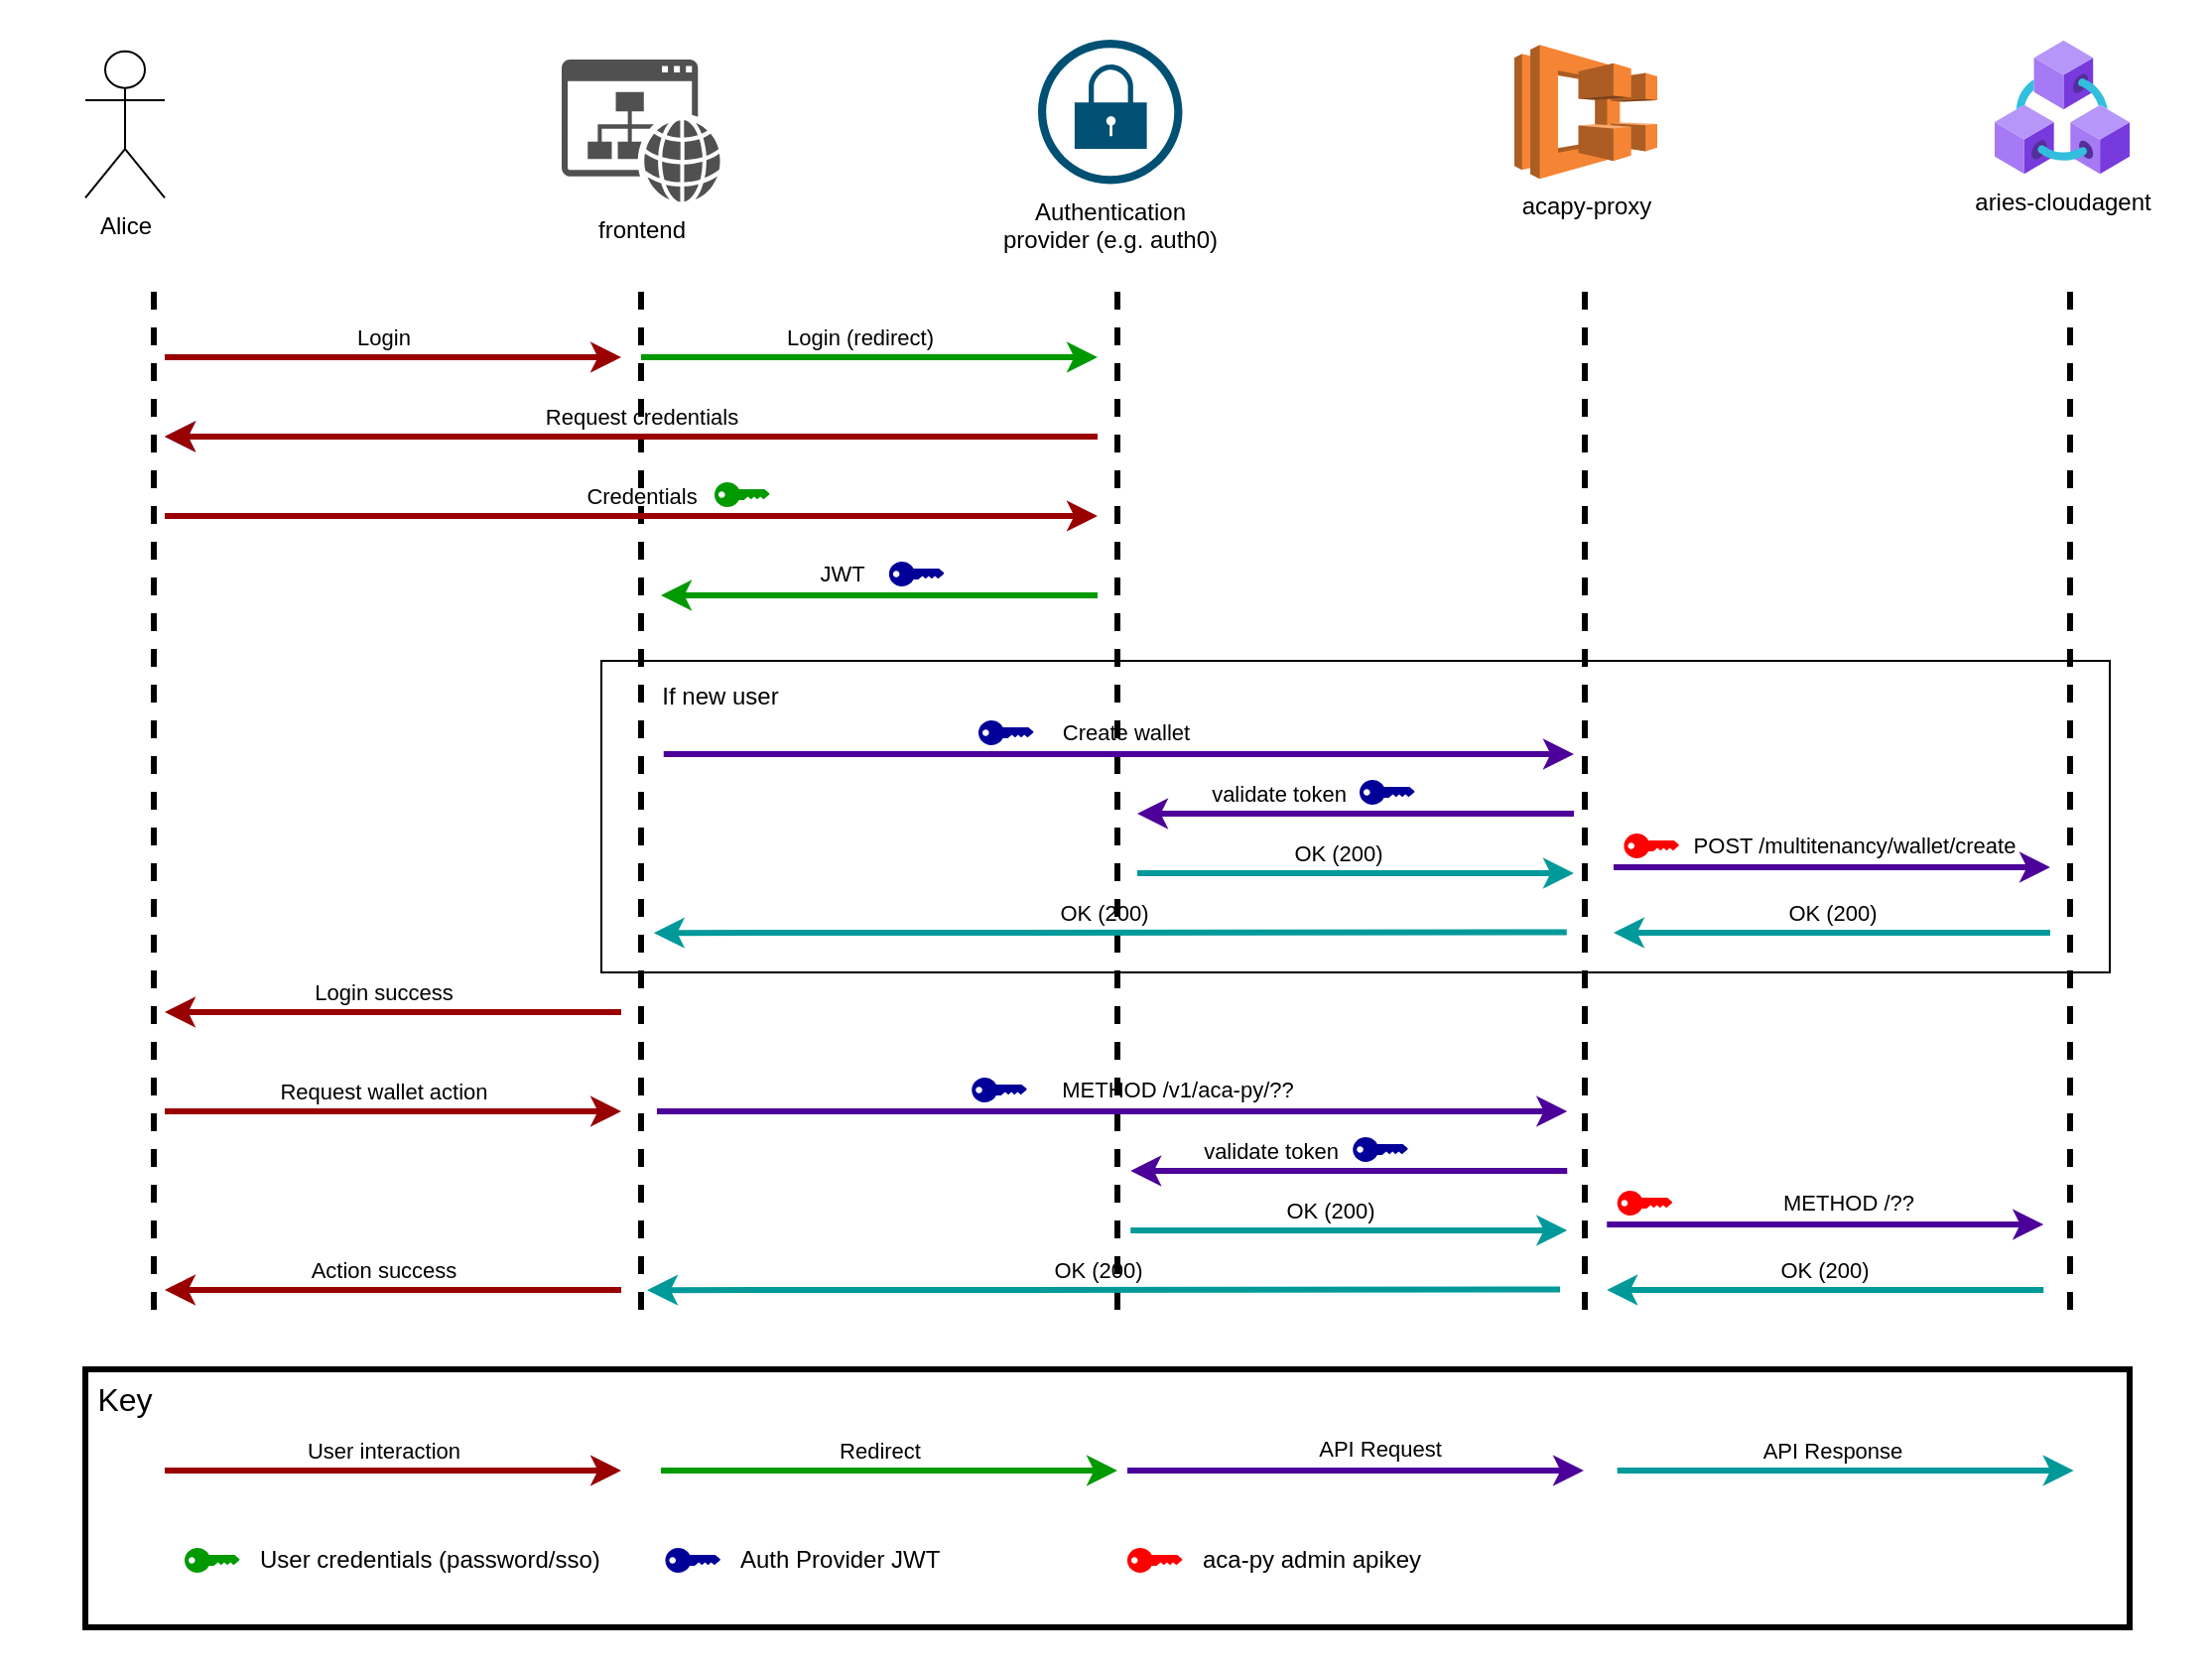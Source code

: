 <mxfile version="16.6.4" type="device"><diagram id="es7IvdCcTKYa0MhANOzx" name="Page-1"><mxGraphModel dx="1477" dy="905" grid="1" gridSize="10" guides="1" tooltips="1" connect="1" arrows="1" fold="1" page="1" pageScale="1" pageWidth="1654" pageHeight="1169" math="0" shadow="0"><root><mxCell id="0"/><mxCell id="1" parent="0"/><mxCell id="TzsR47rmEPPEUNfxj-Je-1" value="" style="rounded=0;whiteSpace=wrap;html=1;strokeColor=none;" vertex="1" parent="1"><mxGeometry x="117.78" y="60" width="1112.22" height="840" as="geometry"/></mxCell><mxCell id="bCr-ZpI-SrgA7U6acVNp-89" value="" style="rounded=0;whiteSpace=wrap;html=1;fillColor=none;strokeWidth=3;" parent="1" vertex="1"><mxGeometry x="160" y="750" width="1030" height="130" as="geometry"/></mxCell><mxCell id="bCr-ZpI-SrgA7U6acVNp-51" value="" style="rounded=0;whiteSpace=wrap;html=1;fillColor=none;" parent="1" vertex="1"><mxGeometry x="420" y="393" width="760" height="157" as="geometry"/></mxCell><mxCell id="bCr-ZpI-SrgA7U6acVNp-6" value="" style="endArrow=none;html=1;rounded=0;dashed=1;strokeWidth=3;" parent="1" edge="1"><mxGeometry width="50" height="50" relative="1" as="geometry"><mxPoint x="194.5" y="720" as="sourcePoint"/><mxPoint x="194.5" y="200" as="targetPoint"/></mxGeometry></mxCell><mxCell id="bCr-ZpI-SrgA7U6acVNp-7" value="" style="endArrow=none;html=1;rounded=0;dashed=1;strokeWidth=3;" parent="1" edge="1"><mxGeometry width="50" height="50" relative="1" as="geometry"><mxPoint x="440" y="720" as="sourcePoint"/><mxPoint x="440" y="200" as="targetPoint"/></mxGeometry></mxCell><mxCell id="bCr-ZpI-SrgA7U6acVNp-8" value="" style="endArrow=none;html=1;rounded=0;dashed=1;strokeWidth=3;" parent="1" edge="1"><mxGeometry width="50" height="50" relative="1" as="geometry"><mxPoint x="680" y="720" as="sourcePoint"/><mxPoint x="680" y="200" as="targetPoint"/></mxGeometry></mxCell><mxCell id="bCr-ZpI-SrgA7U6acVNp-12" value="" style="endArrow=none;html=1;rounded=0;dashed=1;strokeWidth=3;" parent="1" edge="1"><mxGeometry width="50" height="50" relative="1" as="geometry"><mxPoint x="915.5" y="720" as="sourcePoint"/><mxPoint x="915.5" y="200" as="targetPoint"/></mxGeometry></mxCell><mxCell id="bCr-ZpI-SrgA7U6acVNp-13" value="" style="endArrow=none;html=1;rounded=0;dashed=1;strokeWidth=3;" parent="1" edge="1"><mxGeometry width="50" height="50" relative="1" as="geometry"><mxPoint x="1160" y="720" as="sourcePoint"/><mxPoint x="1160" y="200" as="targetPoint"/></mxGeometry></mxCell><mxCell id="bCr-ZpI-SrgA7U6acVNp-29" value="If new user" style="rounded=0;whiteSpace=wrap;html=1;fillColor=none;strokeColor=none;labelBackgroundColor=none;" parent="1" vertex="1"><mxGeometry x="440" y="398" width="80" height="25" as="geometry"/></mxCell><mxCell id="bCr-ZpI-SrgA7U6acVNp-1" value="Alice" style="shape=umlActor;verticalLabelPosition=bottom;verticalAlign=top;html=1;outlineConnect=0;fillColor=none;" parent="1" vertex="1"><mxGeometry x="160" y="85.88" width="40" height="73.75" as="geometry"/></mxCell><mxCell id="bCr-ZpI-SrgA7U6acVNp-4" value="acapy-proxy" style="outlineConnect=0;dashed=0;verticalLabelPosition=bottom;verticalAlign=top;align=center;html=1;shape=mxgraph.aws3.ecs;fillColor=#F58534;gradientColor=none;" parent="1" vertex="1"><mxGeometry x="880" y="82.63" width="72" height="67.5" as="geometry"/></mxCell><mxCell id="bCr-ZpI-SrgA7U6acVNp-9" value="frontend" style="sketch=0;pointerEvents=1;shadow=0;dashed=0;html=1;strokeColor=none;fillColor=#505050;labelPosition=center;verticalLabelPosition=bottom;verticalAlign=top;outlineConnect=0;align=center;shape=mxgraph.office.concepts.website;" parent="1" vertex="1"><mxGeometry x="400" y="90" width="80" height="71.75" as="geometry"/></mxCell><mxCell id="bCr-ZpI-SrgA7U6acVNp-10" value="&lt;div&gt;Authentication &lt;br&gt;&lt;/div&gt;&lt;div&gt;provider (e.g. auth0)&lt;/div&gt;" style="sketch=0;points=[[0.5,0,0],[1,0.5,0],[0.5,1,0],[0,0.5,0],[0.145,0.145,0],[0.856,0.145,0],[0.855,0.856,0],[0.145,0.855,0]];verticalLabelPosition=bottom;html=1;verticalAlign=top;aspect=fixed;align=center;pointerEvents=1;shape=mxgraph.cisco19.lock;fillColor=#005073;strokeColor=none;" parent="1" vertex="1"><mxGeometry x="640" y="80" width="72.75" height="72.75" as="geometry"/></mxCell><mxCell id="bCr-ZpI-SrgA7U6acVNp-14" value="" style="endArrow=classic;html=1;rounded=0;strokeWidth=3;strokeColor=#990000;" parent="1" edge="1"><mxGeometry width="50" height="50" relative="1" as="geometry"><mxPoint x="200" y="240" as="sourcePoint"/><mxPoint x="430" y="240" as="targetPoint"/></mxGeometry></mxCell><mxCell id="bCr-ZpI-SrgA7U6acVNp-15" value="Login" style="edgeLabel;html=1;align=center;verticalAlign=middle;resizable=0;points=[];labelBackgroundColor=none;" parent="bCr-ZpI-SrgA7U6acVNp-14" vertex="1" connectable="0"><mxGeometry x="0.243" y="-5" relative="1" as="geometry"><mxPoint x="-33" y="-15" as="offset"/></mxGeometry></mxCell><mxCell id="bCr-ZpI-SrgA7U6acVNp-16" value="" style="endArrow=classic;html=1;rounded=0;strokeWidth=3;strokeColor=#009900;" parent="1" edge="1"><mxGeometry width="50" height="50" relative="1" as="geometry"><mxPoint x="440" y="240" as="sourcePoint"/><mxPoint x="670" y="240" as="targetPoint"/></mxGeometry></mxCell><mxCell id="bCr-ZpI-SrgA7U6acVNp-17" value="Login (redirect)" style="edgeLabel;html=1;align=center;verticalAlign=middle;resizable=0;points=[];labelBackgroundColor=none;" parent="bCr-ZpI-SrgA7U6acVNp-16" vertex="1" connectable="0"><mxGeometry x="0.243" y="-5" relative="1" as="geometry"><mxPoint x="-33" y="-15" as="offset"/></mxGeometry></mxCell><mxCell id="bCr-ZpI-SrgA7U6acVNp-18" value="" style="endArrow=classic;html=1;rounded=0;strokeColor=#000099;strokeWidth=3;" parent="1" edge="1"><mxGeometry width="50" height="50" relative="1" as="geometry"><mxPoint x="670" y="280" as="sourcePoint"/><mxPoint x="200" y="280" as="targetPoint"/></mxGeometry></mxCell><mxCell id="bCr-ZpI-SrgA7U6acVNp-20" value="" style="endArrow=classic;html=1;rounded=0;strokeColor=#990000;strokeWidth=3;" parent="1" edge="1"><mxGeometry width="50" height="50" relative="1" as="geometry"><mxPoint x="200" y="320" as="sourcePoint"/><mxPoint x="670" y="320" as="targetPoint"/></mxGeometry></mxCell><mxCell id="bCr-ZpI-SrgA7U6acVNp-21" value="Credentials" style="edgeLabel;html=1;align=center;verticalAlign=middle;resizable=0;points=[];labelBackgroundColor=none;" parent="bCr-ZpI-SrgA7U6acVNp-20" vertex="1" connectable="0"><mxGeometry x="0.192" relative="1" as="geometry"><mxPoint x="-40" y="-10" as="offset"/></mxGeometry></mxCell><mxCell id="bCr-ZpI-SrgA7U6acVNp-23" value="" style="endArrow=classic;html=1;rounded=0;strokeColor=#009900;strokeWidth=3;" parent="1" edge="1"><mxGeometry width="50" height="50" relative="1" as="geometry"><mxPoint x="670" y="360" as="sourcePoint"/><mxPoint x="450" y="360" as="targetPoint"/></mxGeometry></mxCell><mxCell id="bCr-ZpI-SrgA7U6acVNp-24" value="JWT" style="edgeLabel;html=1;align=center;verticalAlign=middle;resizable=0;points=[];labelBackgroundColor=none;" parent="bCr-ZpI-SrgA7U6acVNp-23" vertex="1" connectable="0"><mxGeometry x="0.226" y="3" relative="1" as="geometry"><mxPoint x="6" y="-14" as="offset"/></mxGeometry></mxCell><mxCell id="bCr-ZpI-SrgA7U6acVNp-25" value="" style="points=[[0,0.5,0],[0.24,0,0],[0.5,0.28,0],[0.995,0.475,0],[0.5,0.72,0],[0.24,1,0]];verticalLabelPosition=bottom;sketch=0;html=1;verticalAlign=top;aspect=fixed;align=center;pointerEvents=1;shape=mxgraph.cisco19.key;fillColor=#000099;strokeColor=none;" parent="1" vertex="1"><mxGeometry x="564.93" y="343" width="27.78" height="12.5" as="geometry"/></mxCell><mxCell id="bCr-ZpI-SrgA7U6acVNp-26" value="" style="endArrow=classic;html=1;rounded=0;strokeColor=#4C0099;strokeWidth=3;" parent="1" edge="1"><mxGeometry width="50" height="50" relative="1" as="geometry"><mxPoint x="451.37" y="440" as="sourcePoint"/><mxPoint x="910" y="440" as="targetPoint"/></mxGeometry></mxCell><mxCell id="bCr-ZpI-SrgA7U6acVNp-27" value="Create wallet" style="edgeLabel;html=1;align=center;verticalAlign=middle;resizable=0;points=[];labelBackgroundColor=none;" parent="bCr-ZpI-SrgA7U6acVNp-26" vertex="1" connectable="0"><mxGeometry x="0.582" y="-3" relative="1" as="geometry"><mxPoint x="-131" y="-14" as="offset"/></mxGeometry></mxCell><mxCell id="bCr-ZpI-SrgA7U6acVNp-31" value="" style="points=[[0,0.5,0],[0.24,0,0],[0.5,0.28,0],[0.995,0.475,0],[0.5,0.72,0],[0.24,1,0]];verticalLabelPosition=bottom;sketch=0;html=1;verticalAlign=top;aspect=fixed;align=center;pointerEvents=1;shape=mxgraph.cisco19.key;fillColor=#000099;strokeColor=none;" parent="1" vertex="1"><mxGeometry x="610.0" y="423" width="27.78" height="12.5" as="geometry"/></mxCell><mxCell id="bCr-ZpI-SrgA7U6acVNp-33" value="" style="endArrow=classic;html=1;rounded=0;strokeColor=#4C0099;strokeWidth=3;" parent="1" edge="1"><mxGeometry width="50" height="50" relative="1" as="geometry"><mxPoint x="930" y="497" as="sourcePoint"/><mxPoint x="1150" y="497" as="targetPoint"/></mxGeometry></mxCell><mxCell id="bCr-ZpI-SrgA7U6acVNp-34" value="POST /multitenancy/wallet/create" style="edgeLabel;html=1;align=center;verticalAlign=middle;resizable=0;points=[];labelBackgroundColor=none;" parent="bCr-ZpI-SrgA7U6acVNp-33" vertex="1" connectable="0"><mxGeometry x="0.227" y="1" relative="1" as="geometry"><mxPoint x="-14" y="-10" as="offset"/></mxGeometry></mxCell><mxCell id="bCr-ZpI-SrgA7U6acVNp-35" value="" style="points=[[0,0.5,0],[0.24,0,0],[0.5,0.28,0],[0.995,0.475,0],[0.5,0.72,0],[0.24,1,0]];verticalLabelPosition=bottom;sketch=0;html=1;verticalAlign=top;aspect=fixed;align=center;pointerEvents=1;shape=mxgraph.cisco19.key;fillColor=#FF0000;strokeColor=none;" parent="1" vertex="1"><mxGeometry x="935.22" y="480" width="27.78" height="12.5" as="geometry"/></mxCell><mxCell id="bCr-ZpI-SrgA7U6acVNp-36" value="" style="endArrow=classic;html=1;rounded=0;strokeColor=#009999;strokeWidth=3;" parent="1" edge="1"><mxGeometry width="50" height="50" relative="1" as="geometry"><mxPoint x="1150" y="530" as="sourcePoint"/><mxPoint x="930" y="530" as="targetPoint"/></mxGeometry></mxCell><mxCell id="bCr-ZpI-SrgA7U6acVNp-37" value="OK (200)" style="edgeLabel;html=1;align=center;verticalAlign=middle;resizable=0;points=[];labelBackgroundColor=none;" parent="bCr-ZpI-SrgA7U6acVNp-36" vertex="1" connectable="0"><mxGeometry x="0.423" y="-1" relative="1" as="geometry"><mxPoint x="46" y="-9" as="offset"/></mxGeometry></mxCell><mxCell id="bCr-ZpI-SrgA7U6acVNp-39" value="" style="endArrow=classic;html=1;rounded=0;strokeColor=#009999;strokeWidth=3;" parent="1" edge="1"><mxGeometry width="50" height="50" relative="1" as="geometry"><mxPoint x="906.38" y="529.79" as="sourcePoint"/><mxPoint x="446.38" y="530.09" as="targetPoint"/></mxGeometry></mxCell><mxCell id="bCr-ZpI-SrgA7U6acVNp-40" value="OK (200)" style="edgeLabel;html=1;align=center;verticalAlign=middle;resizable=0;points=[];labelBackgroundColor=none;" parent="bCr-ZpI-SrgA7U6acVNp-39" vertex="1" connectable="0"><mxGeometry x="0.423" y="-1" relative="1" as="geometry"><mxPoint x="94" y="-9" as="offset"/></mxGeometry></mxCell><mxCell id="bCr-ZpI-SrgA7U6acVNp-41" value="" style="endArrow=classic;html=1;rounded=0;strokeColor=#4C0099;strokeWidth=3;" parent="1" edge="1"><mxGeometry width="50" height="50" relative="1" as="geometry"><mxPoint x="910" y="470" as="sourcePoint"/><mxPoint x="690" y="470" as="targetPoint"/></mxGeometry></mxCell><mxCell id="bCr-ZpI-SrgA7U6acVNp-43" value="validate token" style="edgeLabel;html=1;align=center;verticalAlign=middle;resizable=0;points=[];labelBackgroundColor=none;" parent="bCr-ZpI-SrgA7U6acVNp-41" vertex="1" connectable="0"><mxGeometry x="0.043" relative="1" as="geometry"><mxPoint x="-35" y="-10" as="offset"/></mxGeometry></mxCell><mxCell id="bCr-ZpI-SrgA7U6acVNp-44" value="" style="points=[[0,0.5,0],[0.24,0,0],[0.5,0.28,0],[0.995,0.475,0],[0.5,0.72,0],[0.24,1,0]];verticalLabelPosition=bottom;sketch=0;html=1;verticalAlign=top;aspect=fixed;align=center;pointerEvents=1;shape=mxgraph.cisco19.key;fillColor=#000099;strokeColor=none;" parent="1" vertex="1"><mxGeometry x="802.0" y="453" width="27.78" height="12.5" as="geometry"/></mxCell><mxCell id="bCr-ZpI-SrgA7U6acVNp-45" value="" style="endArrow=classic;html=1;rounded=0;strokeColor=#009999;strokeWidth=3;" parent="1" edge="1"><mxGeometry width="50" height="50" relative="1" as="geometry"><mxPoint x="690" y="500" as="sourcePoint"/><mxPoint x="910" y="500" as="targetPoint"/></mxGeometry></mxCell><mxCell id="bCr-ZpI-SrgA7U6acVNp-46" value="OK (200)" style="edgeLabel;html=1;align=center;verticalAlign=middle;resizable=0;points=[];labelBackgroundColor=none;" parent="bCr-ZpI-SrgA7U6acVNp-45" vertex="1" connectable="0"><mxGeometry x="0.423" y="-1" relative="1" as="geometry"><mxPoint x="-56" y="-11" as="offset"/></mxGeometry></mxCell><mxCell id="bCr-ZpI-SrgA7U6acVNp-47" value="" style="endArrow=classic;html=1;rounded=0;strokeColor=#990000;strokeWidth=3;" parent="1" edge="1"><mxGeometry width="50" height="50" relative="1" as="geometry"><mxPoint x="670" y="280.0" as="sourcePoint"/><mxPoint x="200" y="280.0" as="targetPoint"/></mxGeometry></mxCell><mxCell id="bCr-ZpI-SrgA7U6acVNp-48" value="&lt;span style=&quot;background-color: transparent&quot;&gt;Request credentials&lt;/span&gt;" style="edgeLabel;html=1;align=center;verticalAlign=middle;resizable=0;points=[];labelBackgroundColor=none;" parent="bCr-ZpI-SrgA7U6acVNp-47" vertex="1" connectable="0"><mxGeometry x="-0.234" y="1" relative="1" as="geometry"><mxPoint x="-50" y="-11" as="offset"/></mxGeometry></mxCell><mxCell id="bCr-ZpI-SrgA7U6acVNp-49" value="" style="endArrow=classic;html=1;rounded=0;strokeWidth=3;strokeColor=#990000;" parent="1" edge="1"><mxGeometry width="50" height="50" relative="1" as="geometry"><mxPoint x="430" y="570" as="sourcePoint"/><mxPoint x="200" y="570" as="targetPoint"/></mxGeometry></mxCell><mxCell id="bCr-ZpI-SrgA7U6acVNp-50" value="Login success" style="edgeLabel;html=1;align=center;verticalAlign=middle;resizable=0;points=[];labelBackgroundColor=none;" parent="bCr-ZpI-SrgA7U6acVNp-49" vertex="1" connectable="0"><mxGeometry x="0.243" y="-5" relative="1" as="geometry"><mxPoint x="23" y="-5" as="offset"/></mxGeometry></mxCell><mxCell id="bCr-ZpI-SrgA7U6acVNp-52" value="" style="endArrow=classic;html=1;rounded=0;strokeWidth=3;strokeColor=#990000;" parent="1" edge="1"><mxGeometry width="50" height="50" relative="1" as="geometry"><mxPoint x="200" y="620" as="sourcePoint"/><mxPoint x="430" y="620" as="targetPoint"/></mxGeometry></mxCell><mxCell id="bCr-ZpI-SrgA7U6acVNp-53" value="Request wallet action" style="edgeLabel;html=1;align=center;verticalAlign=middle;resizable=0;points=[];labelBackgroundColor=none;" parent="bCr-ZpI-SrgA7U6acVNp-52" vertex="1" connectable="0"><mxGeometry x="0.243" y="-5" relative="1" as="geometry"><mxPoint x="-33" y="-15" as="offset"/></mxGeometry></mxCell><mxCell id="bCr-ZpI-SrgA7U6acVNp-54" value="" style="endArrow=classic;html=1;rounded=0;strokeColor=#4C0099;strokeWidth=3;" parent="1" edge="1"><mxGeometry width="50" height="50" relative="1" as="geometry"><mxPoint x="447.99" y="620.0" as="sourcePoint"/><mxPoint x="906.62" y="620.0" as="targetPoint"/></mxGeometry></mxCell><mxCell id="bCr-ZpI-SrgA7U6acVNp-55" value="METHOD /v1/aca-py/??" style="edgeLabel;html=1;align=center;verticalAlign=middle;resizable=0;points=[];labelBackgroundColor=none;" parent="bCr-ZpI-SrgA7U6acVNp-54" vertex="1" connectable="0"><mxGeometry x="0.582" y="-3" relative="1" as="geometry"><mxPoint x="-101" y="-14" as="offset"/></mxGeometry></mxCell><mxCell id="bCr-ZpI-SrgA7U6acVNp-56" value="" style="points=[[0,0.5,0],[0.24,0,0],[0.5,0.28,0],[0.995,0.475,0],[0.5,0.72,0],[0.24,1,0]];verticalLabelPosition=bottom;sketch=0;html=1;verticalAlign=top;aspect=fixed;align=center;pointerEvents=1;shape=mxgraph.cisco19.key;fillColor=#000099;strokeColor=none;" parent="1" vertex="1"><mxGeometry x="606.62" y="603" width="27.78" height="12.5" as="geometry"/></mxCell><mxCell id="bCr-ZpI-SrgA7U6acVNp-57" value="" style="endArrow=classic;html=1;rounded=0;strokeColor=#4C0099;strokeWidth=3;" parent="1" edge="1"><mxGeometry width="50" height="50" relative="1" as="geometry"><mxPoint x="926.62" y="677" as="sourcePoint"/><mxPoint x="1146.62" y="677" as="targetPoint"/></mxGeometry></mxCell><mxCell id="bCr-ZpI-SrgA7U6acVNp-58" value="METHOD /??" style="edgeLabel;html=1;align=center;verticalAlign=middle;resizable=0;points=[];labelBackgroundColor=none;" parent="bCr-ZpI-SrgA7U6acVNp-57" vertex="1" connectable="0"><mxGeometry x="0.227" y="1" relative="1" as="geometry"><mxPoint x="-14" y="-10" as="offset"/></mxGeometry></mxCell><mxCell id="bCr-ZpI-SrgA7U6acVNp-59" value="" style="points=[[0,0.5,0],[0.24,0,0],[0.5,0.28,0],[0.995,0.475,0],[0.5,0.72,0],[0.24,1,0]];verticalLabelPosition=bottom;sketch=0;html=1;verticalAlign=top;aspect=fixed;align=center;pointerEvents=1;shape=mxgraph.cisco19.key;fillColor=#FF0000;strokeColor=none;" parent="1" vertex="1"><mxGeometry x="931.84" y="660" width="27.78" height="12.5" as="geometry"/></mxCell><mxCell id="bCr-ZpI-SrgA7U6acVNp-60" value="" style="endArrow=classic;html=1;rounded=0;strokeColor=#009999;strokeWidth=3;" parent="1" edge="1"><mxGeometry width="50" height="50" relative="1" as="geometry"><mxPoint x="1146.62" y="710" as="sourcePoint"/><mxPoint x="926.62" y="710" as="targetPoint"/></mxGeometry></mxCell><mxCell id="bCr-ZpI-SrgA7U6acVNp-61" value="OK (200)" style="edgeLabel;html=1;align=center;verticalAlign=middle;resizable=0;points=[];labelBackgroundColor=none;" parent="bCr-ZpI-SrgA7U6acVNp-60" vertex="1" connectable="0"><mxGeometry x="0.423" y="-1" relative="1" as="geometry"><mxPoint x="46" y="-9" as="offset"/></mxGeometry></mxCell><mxCell id="bCr-ZpI-SrgA7U6acVNp-62" value="" style="endArrow=classic;html=1;rounded=0;strokeColor=#009999;strokeWidth=3;" parent="1" edge="1"><mxGeometry width="50" height="50" relative="1" as="geometry"><mxPoint x="903" y="709.79" as="sourcePoint"/><mxPoint x="443.0" y="710.09" as="targetPoint"/></mxGeometry></mxCell><mxCell id="bCr-ZpI-SrgA7U6acVNp-63" value="OK (200)" style="edgeLabel;html=1;align=center;verticalAlign=middle;resizable=0;points=[];labelBackgroundColor=none;" parent="bCr-ZpI-SrgA7U6acVNp-62" vertex="1" connectable="0"><mxGeometry x="0.423" y="-1" relative="1" as="geometry"><mxPoint x="94" y="-9" as="offset"/></mxGeometry></mxCell><mxCell id="bCr-ZpI-SrgA7U6acVNp-64" value="" style="endArrow=classic;html=1;rounded=0;strokeColor=#4C0099;strokeWidth=3;" parent="1" edge="1"><mxGeometry width="50" height="50" relative="1" as="geometry"><mxPoint x="906.62" y="650" as="sourcePoint"/><mxPoint x="686.62" y="650" as="targetPoint"/></mxGeometry></mxCell><mxCell id="bCr-ZpI-SrgA7U6acVNp-66" value="validate token" style="edgeLabel;html=1;align=center;verticalAlign=middle;resizable=0;points=[];labelBackgroundColor=none;" parent="bCr-ZpI-SrgA7U6acVNp-64" vertex="1" connectable="0"><mxGeometry x="0.043" relative="1" as="geometry"><mxPoint x="-35" y="-10" as="offset"/></mxGeometry></mxCell><mxCell id="bCr-ZpI-SrgA7U6acVNp-67" value="" style="points=[[0,0.5,0],[0.24,0,0],[0.5,0.28,0],[0.995,0.475,0],[0.5,0.72,0],[0.24,1,0]];verticalLabelPosition=bottom;sketch=0;html=1;verticalAlign=top;aspect=fixed;align=center;pointerEvents=1;shape=mxgraph.cisco19.key;fillColor=#000099;strokeColor=none;" parent="1" vertex="1"><mxGeometry x="798.62" y="633" width="27.78" height="12.5" as="geometry"/></mxCell><mxCell id="bCr-ZpI-SrgA7U6acVNp-68" value="" style="endArrow=classic;html=1;rounded=0;strokeColor=#009999;strokeWidth=3;" parent="1" edge="1"><mxGeometry width="50" height="50" relative="1" as="geometry"><mxPoint x="686.62" y="680" as="sourcePoint"/><mxPoint x="906.62" y="680" as="targetPoint"/></mxGeometry></mxCell><mxCell id="bCr-ZpI-SrgA7U6acVNp-69" value="OK (200)" style="edgeLabel;html=1;align=center;verticalAlign=middle;resizable=0;points=[];" parent="bCr-ZpI-SrgA7U6acVNp-68" vertex="1" connectable="0"><mxGeometry x="0.423" y="-1" relative="1" as="geometry"><mxPoint x="-56" y="-11" as="offset"/></mxGeometry></mxCell><mxCell id="bCr-ZpI-SrgA7U6acVNp-70" value="" style="endArrow=classic;html=1;rounded=0;strokeWidth=3;strokeColor=#990000;" parent="1" edge="1"><mxGeometry width="50" height="50" relative="1" as="geometry"><mxPoint x="430" y="710" as="sourcePoint"/><mxPoint x="200" y="710" as="targetPoint"/></mxGeometry></mxCell><mxCell id="bCr-ZpI-SrgA7U6acVNp-71" value="Action success" style="edgeLabel;html=1;align=center;verticalAlign=middle;resizable=0;points=[];labelBackgroundColor=none;" parent="bCr-ZpI-SrgA7U6acVNp-70" vertex="1" connectable="0"><mxGeometry x="0.243" y="-5" relative="1" as="geometry"><mxPoint x="23" y="-5" as="offset"/></mxGeometry></mxCell><mxCell id="bCr-ZpI-SrgA7U6acVNp-72" value="" style="points=[[0,0.5,0],[0.24,0,0],[0.5,0.28,0],[0.995,0.475,0],[0.5,0.72,0],[0.24,1,0]];verticalLabelPosition=bottom;sketch=0;html=1;verticalAlign=top;aspect=fixed;align=center;pointerEvents=1;shape=mxgraph.cisco19.key;fillColor=#009900;strokeColor=none;" parent="1" vertex="1"><mxGeometry x="477.0" y="303" width="27.78" height="12.5" as="geometry"/></mxCell><mxCell id="bCr-ZpI-SrgA7U6acVNp-81" value="" style="endArrow=classic;html=1;rounded=0;strokeWidth=3;strokeColor=#990000;" parent="1" edge="1"><mxGeometry width="50" height="50" relative="1" as="geometry"><mxPoint x="200" y="801" as="sourcePoint"/><mxPoint x="430" y="801" as="targetPoint"/></mxGeometry></mxCell><mxCell id="bCr-ZpI-SrgA7U6acVNp-82" value="User interaction" style="edgeLabel;html=1;align=center;verticalAlign=middle;resizable=0;points=[];fontColor=default;labelBackgroundColor=none;" parent="bCr-ZpI-SrgA7U6acVNp-81" vertex="1" connectable="0"><mxGeometry x="0.243" y="-5" relative="1" as="geometry"><mxPoint x="-33" y="-15" as="offset"/></mxGeometry></mxCell><mxCell id="bCr-ZpI-SrgA7U6acVNp-83" value="" style="endArrow=classic;html=1;rounded=0;strokeWidth=3;strokeColor=#009900;" parent="1" edge="1"><mxGeometry width="50" height="50" relative="1" as="geometry"><mxPoint x="450" y="801" as="sourcePoint"/><mxPoint x="680.0" y="801" as="targetPoint"/></mxGeometry></mxCell><mxCell id="bCr-ZpI-SrgA7U6acVNp-84" value="Redirect" style="edgeLabel;html=1;align=center;verticalAlign=middle;resizable=0;points=[];fontColor=default;labelBackgroundColor=none;" parent="bCr-ZpI-SrgA7U6acVNp-83" vertex="1" connectable="0"><mxGeometry x="0.243" y="-5" relative="1" as="geometry"><mxPoint x="-33" y="-15" as="offset"/></mxGeometry></mxCell><mxCell id="bCr-ZpI-SrgA7U6acVNp-85" value="" style="endArrow=classic;html=1;rounded=0;strokeColor=#4C0099;strokeWidth=3;" parent="1" edge="1"><mxGeometry width="50" height="50" relative="1" as="geometry"><mxPoint x="685.0" y="801" as="sourcePoint"/><mxPoint x="915" y="801" as="targetPoint"/></mxGeometry></mxCell><mxCell id="bCr-ZpI-SrgA7U6acVNp-86" value="API Request" style="edgeLabel;html=1;align=center;verticalAlign=middle;resizable=0;points=[];fontColor=default;labelBackgroundColor=none;" parent="bCr-ZpI-SrgA7U6acVNp-85" vertex="1" connectable="0"><mxGeometry x="0.227" y="1" relative="1" as="geometry"><mxPoint x="-14" y="-10" as="offset"/></mxGeometry></mxCell><mxCell id="bCr-ZpI-SrgA7U6acVNp-87" value="" style="endArrow=classic;html=1;rounded=0;strokeColor=#009999;strokeWidth=3;" parent="1" edge="1"><mxGeometry width="50" height="50" relative="1" as="geometry"><mxPoint x="931.84" y="801" as="sourcePoint"/><mxPoint x="1161.84" y="801" as="targetPoint"/></mxGeometry></mxCell><mxCell id="bCr-ZpI-SrgA7U6acVNp-88" value="API Response" style="edgeLabel;html=1;align=center;verticalAlign=middle;resizable=0;points=[];fontColor=default;labelBackgroundColor=none;" parent="bCr-ZpI-SrgA7U6acVNp-87" vertex="1" connectable="0"><mxGeometry x="0.423" y="-1" relative="1" as="geometry"><mxPoint x="-56" y="-11" as="offset"/></mxGeometry></mxCell><mxCell id="bCr-ZpI-SrgA7U6acVNp-90" value="Key" style="text;html=1;strokeColor=none;fillColor=none;align=center;verticalAlign=middle;whiteSpace=wrap;rounded=0;fontSize=16;" parent="1" vertex="1"><mxGeometry x="150" y="750" width="60" height="30" as="geometry"/></mxCell><mxCell id="bCr-ZpI-SrgA7U6acVNp-91" value="Auth Provider JWT" style="points=[[0,0.5,0],[0.24,0,0],[0.5,0.28,0],[0.995,0.475,0],[0.5,0.72,0],[0.24,1,0]];verticalLabelPosition=middle;sketch=0;html=1;verticalAlign=middle;aspect=fixed;align=left;pointerEvents=1;shape=mxgraph.cisco19.key;fillColor=#000099;strokeColor=none;labelPosition=right;spacing=10;" parent="1" vertex="1"><mxGeometry x="452.22" y="840" width="27.78" height="12.5" as="geometry"/></mxCell><mxCell id="bCr-ZpI-SrgA7U6acVNp-92" value="aca-py admin apikey" style="points=[[0,0.5,0],[0.24,0,0],[0.5,0.28,0],[0.995,0.475,0],[0.5,0.72,0],[0.24,1,0]];verticalLabelPosition=middle;sketch=0;html=1;verticalAlign=middle;aspect=fixed;align=left;pointerEvents=1;shape=mxgraph.cisco19.key;fillColor=#FF0000;strokeColor=none;labelPosition=right;spacing=10;" parent="1" vertex="1"><mxGeometry x="684.97" y="840" width="27.78" height="12.5" as="geometry"/></mxCell><mxCell id="bCr-ZpI-SrgA7U6acVNp-93" value="User credentials (password/sso)" style="points=[[0,0.5,0],[0.24,0,0],[0.5,0.28,0],[0.995,0.475,0],[0.5,0.72,0],[0.24,1,0]];verticalLabelPosition=middle;sketch=0;html=1;verticalAlign=middle;aspect=fixed;align=left;pointerEvents=1;shape=mxgraph.cisco19.key;fillColor=#009900;strokeColor=none;labelPosition=right;spacing=10;" parent="1" vertex="1"><mxGeometry x="210.0" y="840" width="27.78" height="12.5" as="geometry"/></mxCell><mxCell id="bCr-ZpI-SrgA7U6acVNp-94" value="aries-cloudagent" style="aspect=fixed;html=1;points=[];align=center;image;fontSize=12;image=img/lib/azure2/blockchain/Azure_Blockchain_Service.svg;strokeWidth=3;fillColor=none;labelBackgroundColor=none;" parent="1" vertex="1"><mxGeometry x="1122" y="80" width="68" height="68" as="geometry"/></mxCell></root></mxGraphModel></diagram></mxfile>